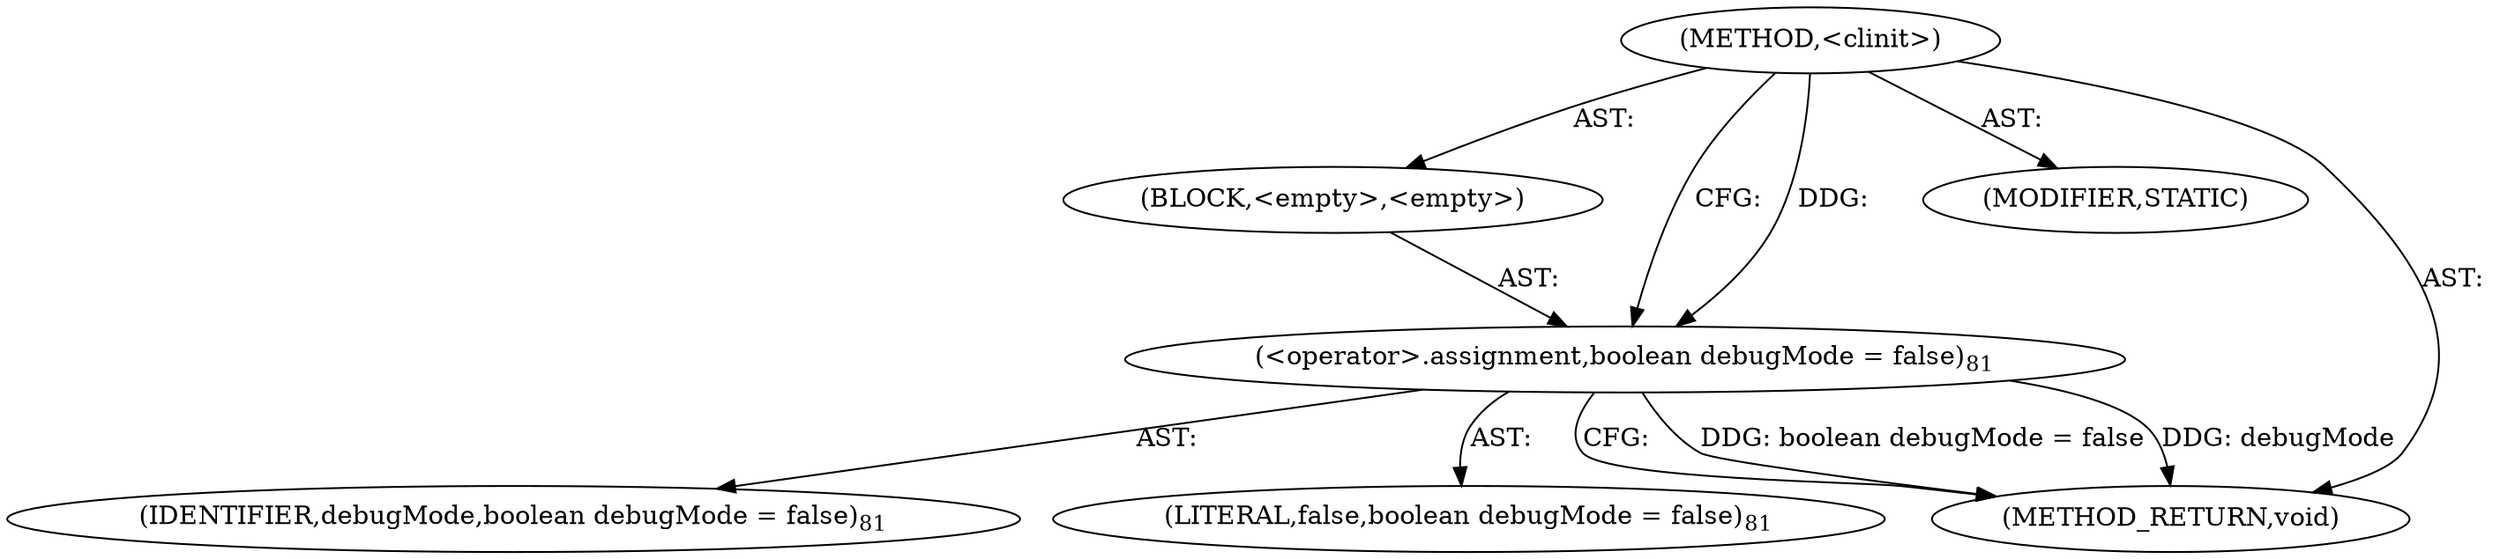 digraph "&lt;clinit&gt;" {  
"768" [label = <(METHOD,&lt;clinit&gt;)> ]
"769" [label = <(BLOCK,&lt;empty&gt;,&lt;empty&gt;)> ]
"770" [label = <(&lt;operator&gt;.assignment,boolean debugMode = false)<SUB>81</SUB>> ]
"771" [label = <(IDENTIFIER,debugMode,boolean debugMode = false)<SUB>81</SUB>> ]
"772" [label = <(LITERAL,false,boolean debugMode = false)<SUB>81</SUB>> ]
"773" [label = <(MODIFIER,STATIC)> ]
"774" [label = <(METHOD_RETURN,void)> ]
  "768" -> "769"  [ label = "AST: "] 
  "768" -> "773"  [ label = "AST: "] 
  "768" -> "774"  [ label = "AST: "] 
  "769" -> "770"  [ label = "AST: "] 
  "770" -> "771"  [ label = "AST: "] 
  "770" -> "772"  [ label = "AST: "] 
  "770" -> "774"  [ label = "CFG: "] 
  "768" -> "770"  [ label = "CFG: "] 
  "770" -> "774"  [ label = "DDG: boolean debugMode = false"] 
  "770" -> "774"  [ label = "DDG: debugMode"] 
  "768" -> "770"  [ label = "DDG: "] 
}
